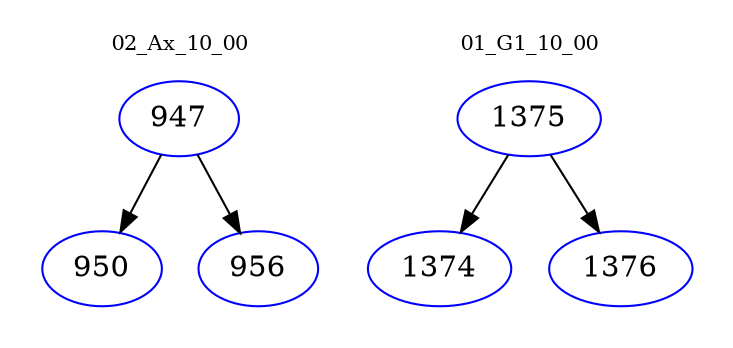 digraph{
subgraph cluster_0 {
color = white
label = "02_Ax_10_00";
fontsize=10;
T0_947 [label="947", color="blue"]
T0_947 -> T0_950 [color="black"]
T0_950 [label="950", color="blue"]
T0_947 -> T0_956 [color="black"]
T0_956 [label="956", color="blue"]
}
subgraph cluster_1 {
color = white
label = "01_G1_10_00";
fontsize=10;
T1_1375 [label="1375", color="blue"]
T1_1375 -> T1_1374 [color="black"]
T1_1374 [label="1374", color="blue"]
T1_1375 -> T1_1376 [color="black"]
T1_1376 [label="1376", color="blue"]
}
}
